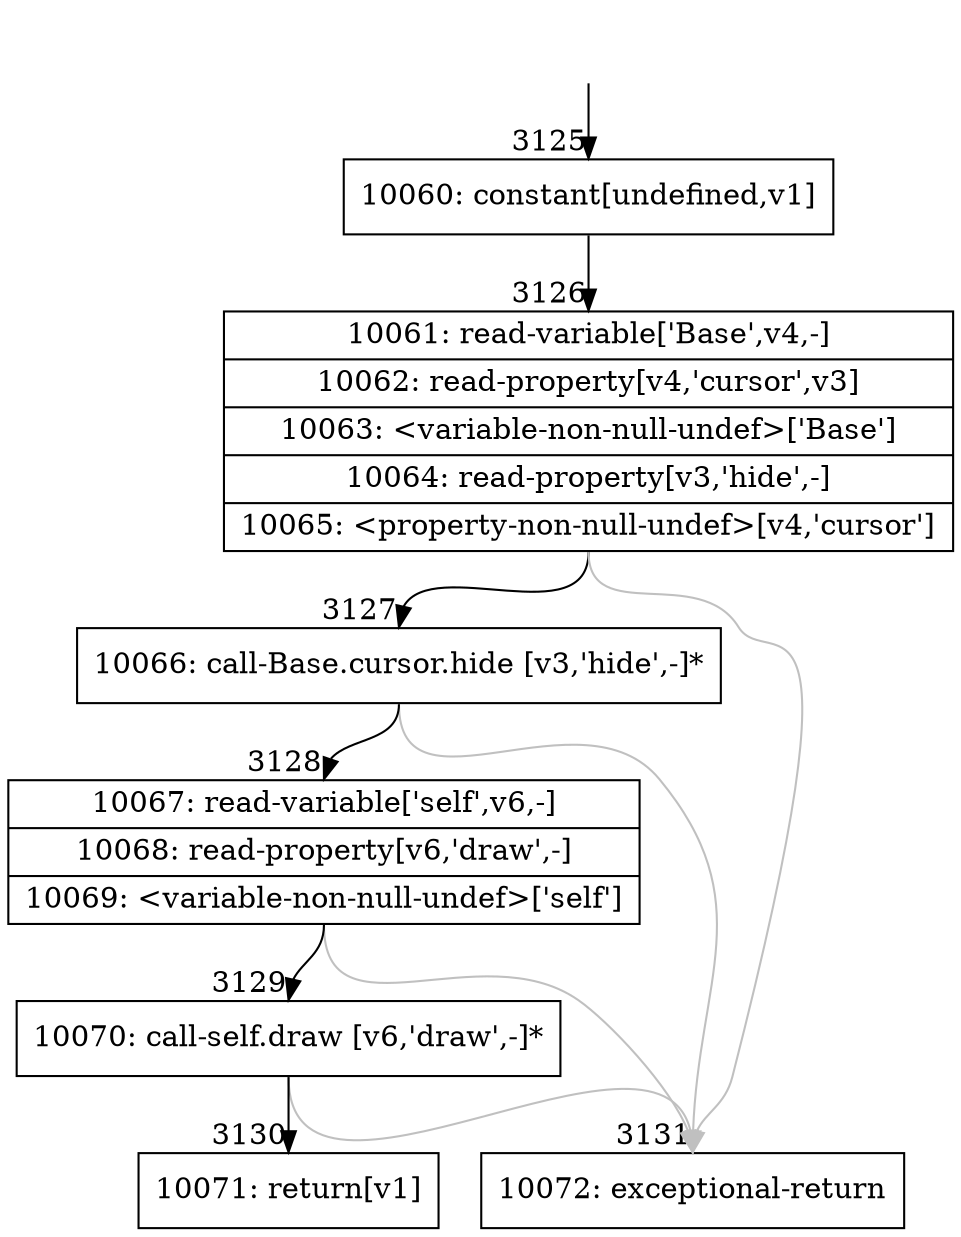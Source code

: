 digraph {
rankdir="TD"
BB_entry281[shape=none,label=""];
BB_entry281 -> BB3125 [tailport=s, headport=n, headlabel="    3125"]
BB3125 [shape=record label="{10060: constant[undefined,v1]}" ] 
BB3125 -> BB3126 [tailport=s, headport=n, headlabel="      3126"]
BB3126 [shape=record label="{10061: read-variable['Base',v4,-]|10062: read-property[v4,'cursor',v3]|10063: \<variable-non-null-undef\>['Base']|10064: read-property[v3,'hide',-]|10065: \<property-non-null-undef\>[v4,'cursor']}" ] 
BB3126 -> BB3127 [tailport=s, headport=n, headlabel="      3127"]
BB3126 -> BB3131 [tailport=s, headport=n, color=gray, headlabel="      3131"]
BB3127 [shape=record label="{10066: call-Base.cursor.hide [v3,'hide',-]*}" ] 
BB3127 -> BB3128 [tailport=s, headport=n, headlabel="      3128"]
BB3127 -> BB3131 [tailport=s, headport=n, color=gray]
BB3128 [shape=record label="{10067: read-variable['self',v6,-]|10068: read-property[v6,'draw',-]|10069: \<variable-non-null-undef\>['self']}" ] 
BB3128 -> BB3129 [tailport=s, headport=n, headlabel="      3129"]
BB3128 -> BB3131 [tailport=s, headport=n, color=gray]
BB3129 [shape=record label="{10070: call-self.draw [v6,'draw',-]*}" ] 
BB3129 -> BB3130 [tailport=s, headport=n, headlabel="      3130"]
BB3129 -> BB3131 [tailport=s, headport=n, color=gray]
BB3130 [shape=record label="{10071: return[v1]}" ] 
BB3131 [shape=record label="{10072: exceptional-return}" ] 
//#$~ 3638
}

